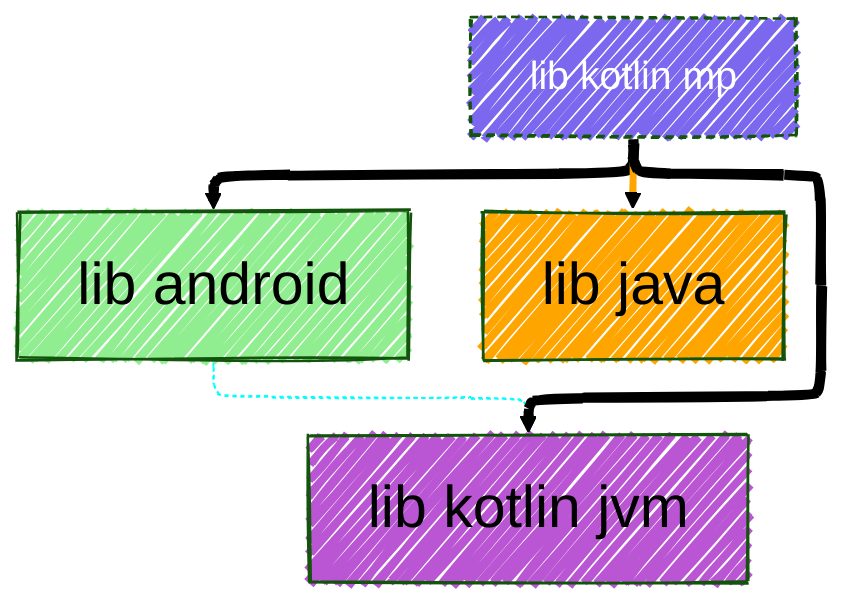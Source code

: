 ---
config:
  layout: elk
  look: handDrawn
  theme: forest
  elk:
    mergeEdges: true
    forceNodeModelOrder: true
    nodePlacementStrategy: LINEAR_SEGMENTS
    cycleBreakingStrategy: INTERACTIVE
    considerModelOrder: PREFER_EDGES
  themeVariables:
    background: #FFF
    fontFamily: arial
    lineColor: #55FF55
    primaryBorderColor: #FF5555
    primaryColor: #ABC123
    darkMode: true
    fontSize: 30px
    defaultLinkColor: #5555FF
---
graph TD
  lib_android["lib android"]
  lib_java["lib java"]
  lib_kotlin_jvm["lib kotlin jvm"]
  lib_kotlin_mp["lib kotlin mp"]
  style lib_android fill:lightgreen,fillcolor:lightgreen
  style lib_java fill:orange,fillcolor:orange
  style lib_kotlin_jvm fill:mediumorchid,fillcolor:mediumorchid
  style lib_kotlin_mp fill:mediumslateblue,color:white,stroke-dasharray:4 3 2 1,font-size:20px,fillcolor:mediumslateblue
  lib_android -.-> lib_kotlin_jvm
  linkStyle 0 stroke:aqua
  lib_kotlin_mp --> lib_android
  linkStyle 1 stroke-width:5px
  lib_kotlin_mp ==> lib_java
  linkStyle 2 stroke:orange
  lib_kotlin_mp --> lib_kotlin_jvm
  linkStyle 3 stroke-width:5px